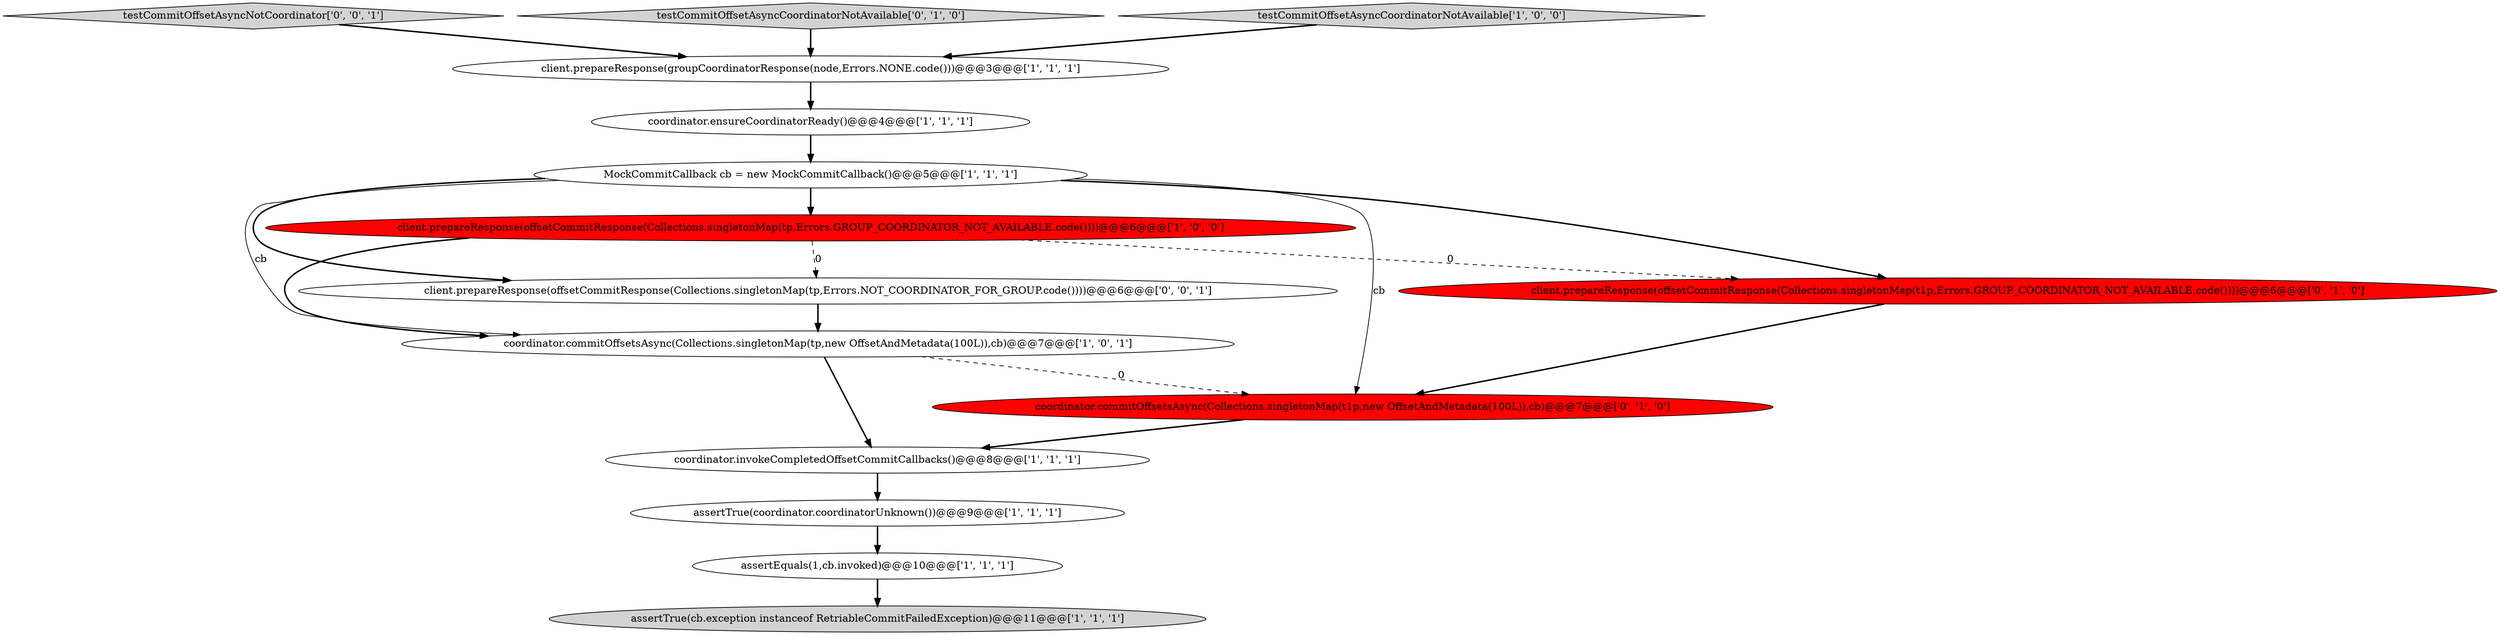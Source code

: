 digraph {
5 [style = filled, label = "coordinator.commitOffsetsAsync(Collections.singletonMap(tp,new OffsetAndMetadata(100L)),cb)@@@7@@@['1', '0', '1']", fillcolor = white, shape = ellipse image = "AAA0AAABBB1BBB"];
4 [style = filled, label = "client.prepareResponse(offsetCommitResponse(Collections.singletonMap(tp,Errors.GROUP_COORDINATOR_NOT_AVAILABLE.code())))@@@6@@@['1', '0', '0']", fillcolor = red, shape = ellipse image = "AAA1AAABBB1BBB"];
7 [style = filled, label = "assertTrue(coordinator.coordinatorUnknown())@@@9@@@['1', '1', '1']", fillcolor = white, shape = ellipse image = "AAA0AAABBB1BBB"];
12 [style = filled, label = "client.prepareResponse(offsetCommitResponse(Collections.singletonMap(t1p,Errors.GROUP_COORDINATOR_NOT_AVAILABLE.code())))@@@6@@@['0', '1', '0']", fillcolor = red, shape = ellipse image = "AAA1AAABBB2BBB"];
0 [style = filled, label = "assertTrue(cb.exception instanceof RetriableCommitFailedException)@@@11@@@['1', '1', '1']", fillcolor = lightgray, shape = ellipse image = "AAA0AAABBB1BBB"];
14 [style = filled, label = "testCommitOffsetAsyncNotCoordinator['0', '0', '1']", fillcolor = lightgray, shape = diamond image = "AAA0AAABBB3BBB"];
3 [style = filled, label = "client.prepareResponse(groupCoordinatorResponse(node,Errors.NONE.code()))@@@3@@@['1', '1', '1']", fillcolor = white, shape = ellipse image = "AAA0AAABBB1BBB"];
10 [style = filled, label = "testCommitOffsetAsyncCoordinatorNotAvailable['0', '1', '0']", fillcolor = lightgray, shape = diamond image = "AAA0AAABBB2BBB"];
13 [style = filled, label = "client.prepareResponse(offsetCommitResponse(Collections.singletonMap(tp,Errors.NOT_COORDINATOR_FOR_GROUP.code())))@@@6@@@['0', '0', '1']", fillcolor = white, shape = ellipse image = "AAA0AAABBB3BBB"];
2 [style = filled, label = "MockCommitCallback cb = new MockCommitCallback()@@@5@@@['1', '1', '1']", fillcolor = white, shape = ellipse image = "AAA0AAABBB1BBB"];
8 [style = filled, label = "assertEquals(1,cb.invoked)@@@10@@@['1', '1', '1']", fillcolor = white, shape = ellipse image = "AAA0AAABBB1BBB"];
6 [style = filled, label = "coordinator.ensureCoordinatorReady()@@@4@@@['1', '1', '1']", fillcolor = white, shape = ellipse image = "AAA0AAABBB1BBB"];
9 [style = filled, label = "testCommitOffsetAsyncCoordinatorNotAvailable['1', '0', '0']", fillcolor = lightgray, shape = diamond image = "AAA0AAABBB1BBB"];
11 [style = filled, label = "coordinator.commitOffsetsAsync(Collections.singletonMap(t1p,new OffsetAndMetadata(100L)),cb)@@@7@@@['0', '1', '0']", fillcolor = red, shape = ellipse image = "AAA1AAABBB2BBB"];
1 [style = filled, label = "coordinator.invokeCompletedOffsetCommitCallbacks()@@@8@@@['1', '1', '1']", fillcolor = white, shape = ellipse image = "AAA0AAABBB1BBB"];
14->3 [style = bold, label=""];
11->1 [style = bold, label=""];
12->11 [style = bold, label=""];
3->6 [style = bold, label=""];
10->3 [style = bold, label=""];
7->8 [style = bold, label=""];
2->4 [style = bold, label=""];
1->7 [style = bold, label=""];
2->12 [style = bold, label=""];
4->12 [style = dashed, label="0"];
2->5 [style = solid, label="cb"];
2->13 [style = bold, label=""];
6->2 [style = bold, label=""];
8->0 [style = bold, label=""];
5->1 [style = bold, label=""];
5->11 [style = dashed, label="0"];
13->5 [style = bold, label=""];
9->3 [style = bold, label=""];
4->13 [style = dashed, label="0"];
2->11 [style = solid, label="cb"];
4->5 [style = bold, label=""];
}
